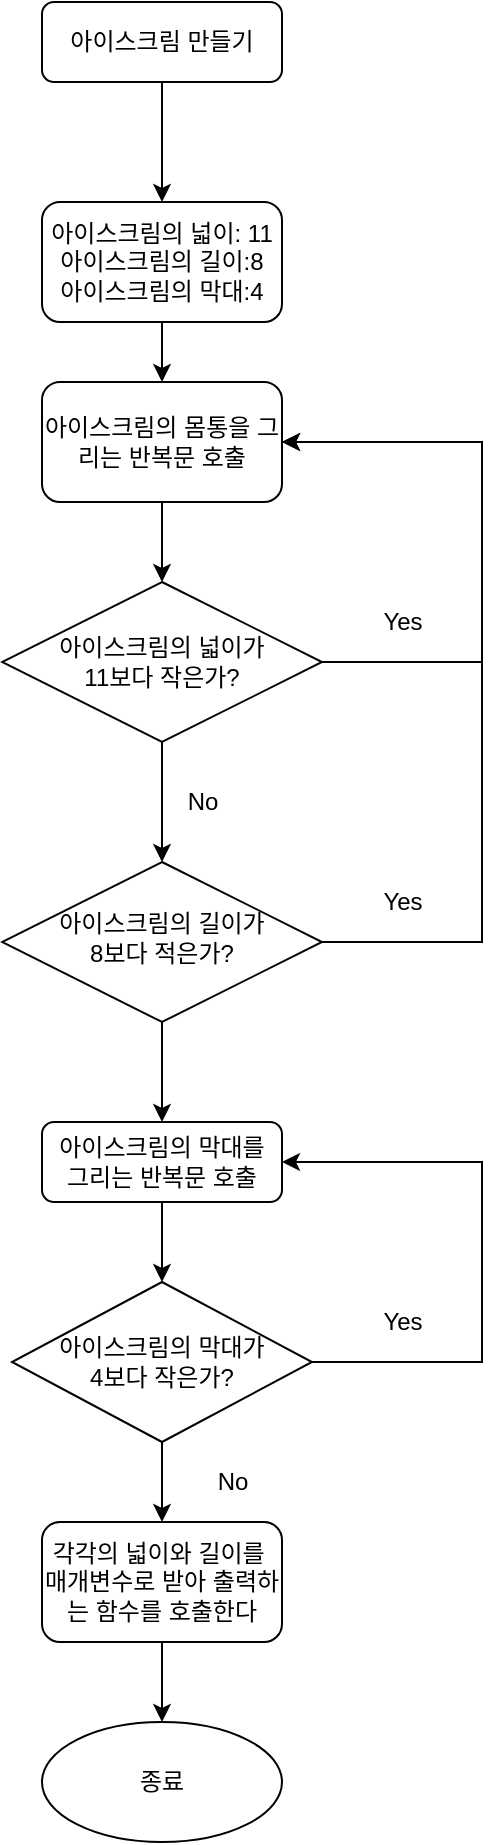 <mxfile version="16.5.1" type="device"><diagram id="C5RBs43oDa-KdzZeNtuy" name="Page-1"><mxGraphModel dx="1234" dy="876" grid="1" gridSize="10" guides="1" tooltips="1" connect="1" arrows="1" fold="1" page="1" pageScale="1" pageWidth="827" pageHeight="1169" math="0" shadow="0"><root><mxCell id="WIyWlLk6GJQsqaUBKTNV-0"/><mxCell id="WIyWlLk6GJQsqaUBKTNV-1" parent="WIyWlLk6GJQsqaUBKTNV-0"/><mxCell id="xiJ_az9sHpAXlmgq8Igi-1" value="" style="edgeStyle=orthogonalEdgeStyle;rounded=0;orthogonalLoop=1;jettySize=auto;html=1;" edge="1" parent="WIyWlLk6GJQsqaUBKTNV-1" source="WIyWlLk6GJQsqaUBKTNV-3" target="xiJ_az9sHpAXlmgq8Igi-0"><mxGeometry relative="1" as="geometry"/></mxCell><mxCell id="WIyWlLk6GJQsqaUBKTNV-3" value="아이스크림 만들기" style="rounded=1;whiteSpace=wrap;html=1;fontSize=12;glass=0;strokeWidth=1;shadow=0;" parent="WIyWlLk6GJQsqaUBKTNV-1" vertex="1"><mxGeometry x="140" y="40" width="120" height="40" as="geometry"/></mxCell><mxCell id="xiJ_az9sHpAXlmgq8Igi-18" style="edgeStyle=orthogonalEdgeStyle;rounded=0;orthogonalLoop=1;jettySize=auto;html=1;entryX=1;entryY=0.5;entryDx=0;entryDy=0;" edge="1" parent="WIyWlLk6GJQsqaUBKTNV-1" source="WIyWlLk6GJQsqaUBKTNV-10" target="xiJ_az9sHpAXlmgq8Igi-3"><mxGeometry relative="1" as="geometry"><Array as="points"><mxPoint x="360" y="510"/><mxPoint x="360" y="260"/></Array></mxGeometry></mxCell><mxCell id="xiJ_az9sHpAXlmgq8Igi-20" value="" style="edgeStyle=orthogonalEdgeStyle;rounded=0;orthogonalLoop=1;jettySize=auto;html=1;" edge="1" parent="WIyWlLk6GJQsqaUBKTNV-1" source="WIyWlLk6GJQsqaUBKTNV-10" target="WIyWlLk6GJQsqaUBKTNV-11"><mxGeometry relative="1" as="geometry"/></mxCell><mxCell id="WIyWlLk6GJQsqaUBKTNV-10" value="아이스크림의 길이가&lt;br&gt;8보다 적은가?" style="rhombus;whiteSpace=wrap;html=1;shadow=0;fontFamily=Helvetica;fontSize=12;align=center;strokeWidth=1;spacing=6;spacingTop=-4;" parent="WIyWlLk6GJQsqaUBKTNV-1" vertex="1"><mxGeometry x="120" y="470" width="160" height="80" as="geometry"/></mxCell><mxCell id="xiJ_az9sHpAXlmgq8Igi-22" value="" style="edgeStyle=orthogonalEdgeStyle;rounded=0;orthogonalLoop=1;jettySize=auto;html=1;" edge="1" parent="WIyWlLk6GJQsqaUBKTNV-1" source="WIyWlLk6GJQsqaUBKTNV-11" target="xiJ_az9sHpAXlmgq8Igi-21"><mxGeometry relative="1" as="geometry"/></mxCell><mxCell id="WIyWlLk6GJQsqaUBKTNV-11" value="아이스크림의 막대를&lt;br&gt;그리는 반복문 호출" style="rounded=1;whiteSpace=wrap;html=1;fontSize=12;glass=0;strokeWidth=1;shadow=0;" parent="WIyWlLk6GJQsqaUBKTNV-1" vertex="1"><mxGeometry x="140" y="600" width="120" height="40" as="geometry"/></mxCell><mxCell id="xiJ_az9sHpAXlmgq8Igi-29" value="" style="edgeStyle=orthogonalEdgeStyle;rounded=0;orthogonalLoop=1;jettySize=auto;html=1;" edge="1" parent="WIyWlLk6GJQsqaUBKTNV-1" source="WIyWlLk6GJQsqaUBKTNV-12" target="xiJ_az9sHpAXlmgq8Igi-28"><mxGeometry relative="1" as="geometry"/></mxCell><mxCell id="WIyWlLk6GJQsqaUBKTNV-12" value="각각의 넓이와 길이를&amp;nbsp;&lt;br&gt;매개변수로 받아 출력하는 함수를 호출한다" style="rounded=1;whiteSpace=wrap;html=1;fontSize=12;glass=0;strokeWidth=1;shadow=0;" parent="WIyWlLk6GJQsqaUBKTNV-1" vertex="1"><mxGeometry x="140" y="800" width="120" height="60" as="geometry"/></mxCell><mxCell id="xiJ_az9sHpAXlmgq8Igi-4" value="" style="edgeStyle=orthogonalEdgeStyle;rounded=0;orthogonalLoop=1;jettySize=auto;html=1;" edge="1" parent="WIyWlLk6GJQsqaUBKTNV-1" source="xiJ_az9sHpAXlmgq8Igi-0" target="xiJ_az9sHpAXlmgq8Igi-3"><mxGeometry relative="1" as="geometry"/></mxCell><mxCell id="xiJ_az9sHpAXlmgq8Igi-0" value="아이스크림의 넓이: 11&lt;br&gt;아이스크림의 길이:8&lt;br&gt;아이스크림의 막대:4" style="rounded=1;whiteSpace=wrap;html=1;" vertex="1" parent="WIyWlLk6GJQsqaUBKTNV-1"><mxGeometry x="140" y="140" width="120" height="60" as="geometry"/></mxCell><mxCell id="xiJ_az9sHpAXlmgq8Igi-9" value="" style="edgeStyle=orthogonalEdgeStyle;rounded=0;orthogonalLoop=1;jettySize=auto;html=1;" edge="1" parent="WIyWlLk6GJQsqaUBKTNV-1" source="xiJ_az9sHpAXlmgq8Igi-3" target="xiJ_az9sHpAXlmgq8Igi-7"><mxGeometry relative="1" as="geometry"/></mxCell><mxCell id="xiJ_az9sHpAXlmgq8Igi-3" value="아이스크림의 몸통을 그리는 반복문 호출" style="rounded=1;whiteSpace=wrap;html=1;" vertex="1" parent="WIyWlLk6GJQsqaUBKTNV-1"><mxGeometry x="140" y="230" width="120" height="60" as="geometry"/></mxCell><mxCell id="xiJ_az9sHpAXlmgq8Igi-14" value="" style="edgeStyle=orthogonalEdgeStyle;rounded=0;orthogonalLoop=1;jettySize=auto;html=1;" edge="1" parent="WIyWlLk6GJQsqaUBKTNV-1" source="xiJ_az9sHpAXlmgq8Igi-7" target="WIyWlLk6GJQsqaUBKTNV-10"><mxGeometry relative="1" as="geometry"/></mxCell><mxCell id="xiJ_az9sHpAXlmgq8Igi-16" style="edgeStyle=orthogonalEdgeStyle;rounded=0;orthogonalLoop=1;jettySize=auto;html=1;entryX=1;entryY=0.5;entryDx=0;entryDy=0;" edge="1" parent="WIyWlLk6GJQsqaUBKTNV-1" source="xiJ_az9sHpAXlmgq8Igi-7" target="xiJ_az9sHpAXlmgq8Igi-3"><mxGeometry relative="1" as="geometry"><Array as="points"><mxPoint x="360" y="370"/><mxPoint x="360" y="260"/></Array></mxGeometry></mxCell><mxCell id="xiJ_az9sHpAXlmgq8Igi-7" value="아이스크림의 넓이가&lt;br&gt;11보다 작은가?" style="rhombus;whiteSpace=wrap;html=1;" vertex="1" parent="WIyWlLk6GJQsqaUBKTNV-1"><mxGeometry x="120" y="330" width="160" height="80" as="geometry"/></mxCell><mxCell id="xiJ_az9sHpAXlmgq8Igi-15" value="No" style="text;html=1;align=center;verticalAlign=middle;resizable=0;points=[];autosize=1;strokeColor=none;fillColor=none;" vertex="1" parent="WIyWlLk6GJQsqaUBKTNV-1"><mxGeometry x="205" y="430" width="30" height="20" as="geometry"/></mxCell><mxCell id="xiJ_az9sHpAXlmgq8Igi-17" value="Yes" style="text;html=1;align=center;verticalAlign=middle;resizable=0;points=[];autosize=1;strokeColor=none;fillColor=none;" vertex="1" parent="WIyWlLk6GJQsqaUBKTNV-1"><mxGeometry x="300" y="340" width="40" height="20" as="geometry"/></mxCell><mxCell id="xiJ_az9sHpAXlmgq8Igi-19" value="Yes" style="text;html=1;align=center;verticalAlign=middle;resizable=0;points=[];autosize=1;strokeColor=none;fillColor=none;" vertex="1" parent="WIyWlLk6GJQsqaUBKTNV-1"><mxGeometry x="300" y="480" width="40" height="20" as="geometry"/></mxCell><mxCell id="xiJ_az9sHpAXlmgq8Igi-24" style="edgeStyle=orthogonalEdgeStyle;rounded=0;orthogonalLoop=1;jettySize=auto;html=1;entryX=1;entryY=0.5;entryDx=0;entryDy=0;" edge="1" parent="WIyWlLk6GJQsqaUBKTNV-1" source="xiJ_az9sHpAXlmgq8Igi-21" target="WIyWlLk6GJQsqaUBKTNV-11"><mxGeometry relative="1" as="geometry"><Array as="points"><mxPoint x="360" y="720"/><mxPoint x="360" y="620"/></Array></mxGeometry></mxCell><mxCell id="xiJ_az9sHpAXlmgq8Igi-26" value="" style="edgeStyle=orthogonalEdgeStyle;rounded=0;orthogonalLoop=1;jettySize=auto;html=1;" edge="1" parent="WIyWlLk6GJQsqaUBKTNV-1" source="xiJ_az9sHpAXlmgq8Igi-21" target="WIyWlLk6GJQsqaUBKTNV-12"><mxGeometry relative="1" as="geometry"/></mxCell><mxCell id="xiJ_az9sHpAXlmgq8Igi-21" value="아이스크림의 막대가&lt;br&gt;4보다 작은가?" style="rhombus;whiteSpace=wrap;html=1;" vertex="1" parent="WIyWlLk6GJQsqaUBKTNV-1"><mxGeometry x="125" y="680" width="150" height="80" as="geometry"/></mxCell><mxCell id="xiJ_az9sHpAXlmgq8Igi-25" value="Yes" style="text;html=1;align=center;verticalAlign=middle;resizable=0;points=[];autosize=1;strokeColor=none;fillColor=none;" vertex="1" parent="WIyWlLk6GJQsqaUBKTNV-1"><mxGeometry x="300" y="690" width="40" height="20" as="geometry"/></mxCell><mxCell id="xiJ_az9sHpAXlmgq8Igi-27" value="No" style="text;html=1;align=center;verticalAlign=middle;resizable=0;points=[];autosize=1;strokeColor=none;fillColor=none;" vertex="1" parent="WIyWlLk6GJQsqaUBKTNV-1"><mxGeometry x="220" y="770" width="30" height="20" as="geometry"/></mxCell><mxCell id="xiJ_az9sHpAXlmgq8Igi-28" value="종료" style="ellipse;whiteSpace=wrap;html=1;rounded=1;glass=0;strokeWidth=1;shadow=0;" vertex="1" parent="WIyWlLk6GJQsqaUBKTNV-1"><mxGeometry x="140" y="900" width="120" height="60" as="geometry"/></mxCell></root></mxGraphModel></diagram></mxfile>